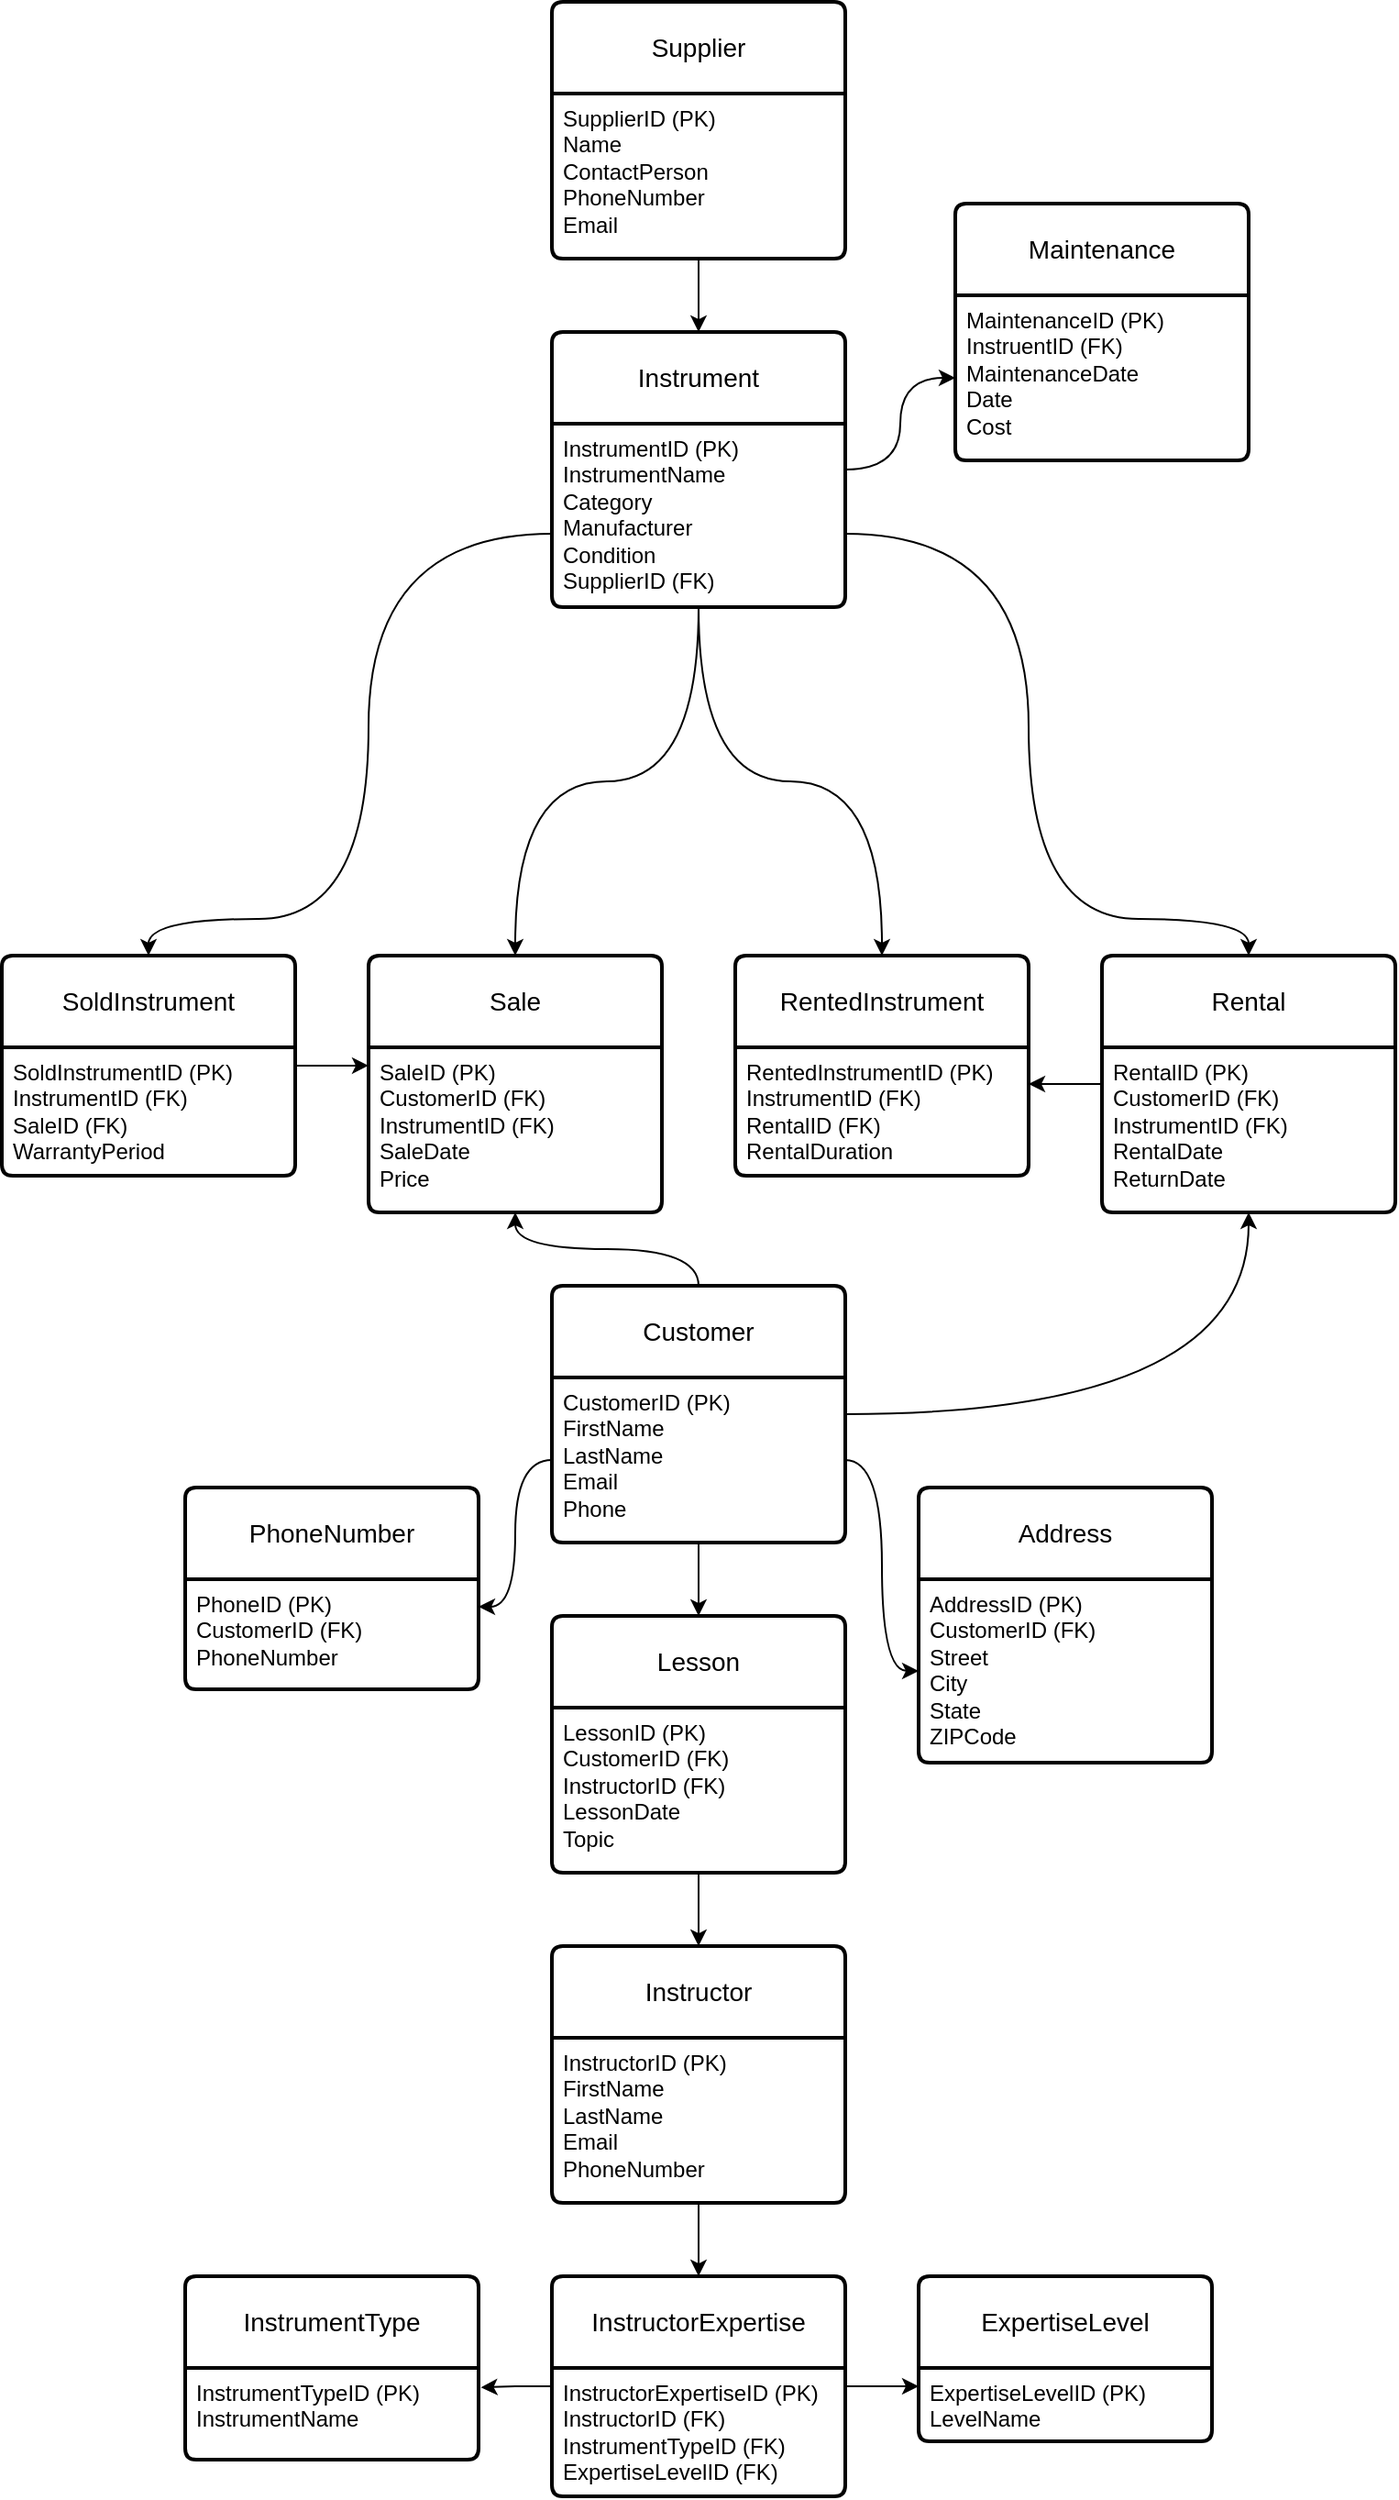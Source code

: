 <mxfile version="24.9.1">
  <diagram name="Page-1" id="jAGNZNtlkIqWQMn0oknO">
    <mxGraphModel dx="2607" dy="2591" grid="1" gridSize="10" guides="1" tooltips="1" connect="1" arrows="1" fold="1" page="1" pageScale="1" pageWidth="827" pageHeight="1169" math="0" shadow="0">
      <root>
        <mxCell id="0" />
        <mxCell id="1" parent="0" />
        <mxCell id="f9EBJJtAMiZ83KFYTIMu-1" value="Supplier" style="swimlane;childLayout=stackLayout;horizontal=1;startSize=50;horizontalStack=0;rounded=1;fontSize=14;fontStyle=0;strokeWidth=2;resizeParent=0;resizeLast=1;shadow=0;dashed=0;align=center;arcSize=4;whiteSpace=wrap;html=1;" vertex="1" parent="1">
          <mxGeometry x="420" y="-150" width="160" height="140" as="geometry" />
        </mxCell>
        <mxCell id="f9EBJJtAMiZ83KFYTIMu-2" value="SupplierID (PK)&lt;br&gt;&lt;div&gt;Name&lt;/div&gt;&lt;div&gt;ContactPerson&lt;/div&gt;&lt;div&gt;PhoneNumber&lt;/div&gt;&lt;div&gt;Email&lt;br&gt;&lt;/div&gt;" style="align=left;strokeColor=none;fillColor=none;spacingLeft=4;fontSize=12;verticalAlign=top;resizable=0;rotatable=0;part=1;html=1;" vertex="1" parent="f9EBJJtAMiZ83KFYTIMu-1">
          <mxGeometry y="50" width="160" height="90" as="geometry" />
        </mxCell>
        <mxCell id="f9EBJJtAMiZ83KFYTIMu-65" style="edgeStyle=orthogonalEdgeStyle;rounded=0;orthogonalLoop=1;jettySize=auto;html=1;entryX=0.5;entryY=0;entryDx=0;entryDy=0;curved=1;" edge="1" parent="1" source="f9EBJJtAMiZ83KFYTIMu-3" target="f9EBJJtAMiZ83KFYTIMu-14">
          <mxGeometry relative="1" as="geometry">
            <Array as="points">
              <mxPoint x="320" y="140" />
              <mxPoint x="320" y="350" />
              <mxPoint x="200" y="350" />
            </Array>
          </mxGeometry>
        </mxCell>
        <mxCell id="f9EBJJtAMiZ83KFYTIMu-67" style="edgeStyle=orthogonalEdgeStyle;rounded=0;orthogonalLoop=1;jettySize=auto;html=1;entryX=0.5;entryY=0;entryDx=0;entryDy=0;curved=1;" edge="1" parent="1" source="f9EBJJtAMiZ83KFYTIMu-3" target="f9EBJJtAMiZ83KFYTIMu-18">
          <mxGeometry relative="1" as="geometry">
            <Array as="points">
              <mxPoint x="680" y="140" />
              <mxPoint x="680" y="350" />
              <mxPoint x="800" y="350" />
            </Array>
          </mxGeometry>
        </mxCell>
        <mxCell id="f9EBJJtAMiZ83KFYTIMu-70" style="edgeStyle=orthogonalEdgeStyle;rounded=0;orthogonalLoop=1;jettySize=auto;html=1;entryX=0;entryY=0.5;entryDx=0;entryDy=0;curved=1;" edge="1" parent="1" source="f9EBJJtAMiZ83KFYTIMu-3" target="f9EBJJtAMiZ83KFYTIMu-6">
          <mxGeometry relative="1" as="geometry" />
        </mxCell>
        <mxCell id="f9EBJJtAMiZ83KFYTIMu-3" value="Instrument" style="swimlane;childLayout=stackLayout;horizontal=1;startSize=50;horizontalStack=0;rounded=1;fontSize=14;fontStyle=0;strokeWidth=2;resizeParent=0;resizeLast=1;shadow=0;dashed=0;align=center;arcSize=4;whiteSpace=wrap;html=1;" vertex="1" parent="1">
          <mxGeometry x="420" y="30" width="160" height="150" as="geometry" />
        </mxCell>
        <mxCell id="f9EBJJtAMiZ83KFYTIMu-4" value="&lt;div&gt;InstrumentID (PK)&lt;/div&gt;&lt;div&gt;InstrumentName&lt;/div&gt;&lt;div&gt;Category&lt;/div&gt;&lt;div&gt;Manufacturer&lt;/div&gt;&lt;div&gt;Condition&lt;/div&gt;&lt;div&gt;SupplierID (FK)&lt;br&gt;&lt;/div&gt;" style="align=left;strokeColor=none;fillColor=none;spacingLeft=4;fontSize=12;verticalAlign=top;resizable=0;rotatable=0;part=1;html=1;" vertex="1" parent="f9EBJJtAMiZ83KFYTIMu-3">
          <mxGeometry y="50" width="160" height="100" as="geometry" />
        </mxCell>
        <mxCell id="f9EBJJtAMiZ83KFYTIMu-5" value="Maintenance" style="swimlane;childLayout=stackLayout;horizontal=1;startSize=50;horizontalStack=0;rounded=1;fontSize=14;fontStyle=0;strokeWidth=2;resizeParent=0;resizeLast=1;shadow=0;dashed=0;align=center;arcSize=4;whiteSpace=wrap;html=1;" vertex="1" parent="1">
          <mxGeometry x="640" y="-40" width="160" height="140" as="geometry" />
        </mxCell>
        <mxCell id="f9EBJJtAMiZ83KFYTIMu-6" value="&lt;div&gt;MaintenanceID (PK)&lt;/div&gt;&lt;div&gt;InstruentID (FK)&lt;/div&gt;&lt;div&gt;MaintenanceDate&lt;/div&gt;&lt;div&gt;Date&lt;/div&gt;&lt;div&gt;Cost&lt;br&gt;&lt;/div&gt;" style="align=left;strokeColor=none;fillColor=none;spacingLeft=4;fontSize=12;verticalAlign=top;resizable=0;rotatable=0;part=1;html=1;" vertex="1" parent="f9EBJJtAMiZ83KFYTIMu-5">
          <mxGeometry y="50" width="160" height="90" as="geometry" />
        </mxCell>
        <mxCell id="f9EBJJtAMiZ83KFYTIMu-12" value="RentedInstrument" style="swimlane;childLayout=stackLayout;horizontal=1;startSize=50;horizontalStack=0;rounded=1;fontSize=14;fontStyle=0;strokeWidth=2;resizeParent=0;resizeLast=1;shadow=0;dashed=0;align=center;arcSize=4;whiteSpace=wrap;html=1;" vertex="1" parent="1">
          <mxGeometry x="520" y="370" width="160" height="120" as="geometry" />
        </mxCell>
        <mxCell id="f9EBJJtAMiZ83KFYTIMu-13" value="&lt;div&gt;RentedInstrumentID (PK)&lt;/div&gt;&lt;div&gt;InstrumentID (FK)&lt;/div&gt;&lt;div&gt;RentalID (FK)&lt;/div&gt;&lt;div&gt;RentalDuration&lt;br&gt;&lt;/div&gt;" style="align=left;strokeColor=none;fillColor=none;spacingLeft=4;fontSize=12;verticalAlign=top;resizable=0;rotatable=0;part=1;html=1;" vertex="1" parent="f9EBJJtAMiZ83KFYTIMu-12">
          <mxGeometry y="50" width="160" height="70" as="geometry" />
        </mxCell>
        <mxCell id="f9EBJJtAMiZ83KFYTIMu-14" value="SoldInstrument" style="swimlane;childLayout=stackLayout;horizontal=1;startSize=50;horizontalStack=0;rounded=1;fontSize=14;fontStyle=0;strokeWidth=2;resizeParent=0;resizeLast=1;shadow=0;dashed=0;align=center;arcSize=4;whiteSpace=wrap;html=1;" vertex="1" parent="1">
          <mxGeometry x="120" y="370" width="160" height="120" as="geometry" />
        </mxCell>
        <mxCell id="f9EBJJtAMiZ83KFYTIMu-15" value="&lt;div&gt;SoldInstrumentID (PK)&lt;/div&gt;&lt;div&gt;InstrumentID (FK)&lt;/div&gt;&lt;div&gt;SaleID (FK)&lt;/div&gt;&lt;div&gt;WarrantyPeriod&lt;br&gt;&lt;/div&gt;" style="align=left;strokeColor=none;fillColor=none;spacingLeft=4;fontSize=12;verticalAlign=top;resizable=0;rotatable=0;part=1;html=1;" vertex="1" parent="f9EBJJtAMiZ83KFYTIMu-14">
          <mxGeometry y="50" width="160" height="70" as="geometry" />
        </mxCell>
        <mxCell id="f9EBJJtAMiZ83KFYTIMu-16" value="Sale" style="swimlane;childLayout=stackLayout;horizontal=1;startSize=50;horizontalStack=0;rounded=1;fontSize=14;fontStyle=0;strokeWidth=2;resizeParent=0;resizeLast=1;shadow=0;dashed=0;align=center;arcSize=4;whiteSpace=wrap;html=1;" vertex="1" parent="1">
          <mxGeometry x="320" y="370" width="160" height="140" as="geometry" />
        </mxCell>
        <mxCell id="f9EBJJtAMiZ83KFYTIMu-17" value="&lt;div&gt;SaleID (PK)&lt;/div&gt;&lt;div&gt;CustomerID (FK)&lt;/div&gt;&lt;div&gt;InstrumentID (FK)&lt;/div&gt;&lt;div&gt;SaleDate&lt;/div&gt;&lt;div&gt;Price&lt;br&gt;&lt;/div&gt;" style="align=left;strokeColor=none;fillColor=none;spacingLeft=4;fontSize=12;verticalAlign=top;resizable=0;rotatable=0;part=1;html=1;" vertex="1" parent="f9EBJJtAMiZ83KFYTIMu-16">
          <mxGeometry y="50" width="160" height="90" as="geometry" />
        </mxCell>
        <mxCell id="f9EBJJtAMiZ83KFYTIMu-54" style="edgeStyle=orthogonalEdgeStyle;rounded=0;orthogonalLoop=1;jettySize=auto;html=1;" edge="1" parent="1" source="f9EBJJtAMiZ83KFYTIMu-18">
          <mxGeometry relative="1" as="geometry">
            <mxPoint x="680" y="440" as="targetPoint" />
          </mxGeometry>
        </mxCell>
        <mxCell id="f9EBJJtAMiZ83KFYTIMu-18" value="Rental" style="swimlane;childLayout=stackLayout;horizontal=1;startSize=50;horizontalStack=0;rounded=1;fontSize=14;fontStyle=0;strokeWidth=2;resizeParent=0;resizeLast=1;shadow=0;dashed=0;align=center;arcSize=4;whiteSpace=wrap;html=1;" vertex="1" parent="1">
          <mxGeometry x="720" y="370" width="160" height="140" as="geometry" />
        </mxCell>
        <mxCell id="f9EBJJtAMiZ83KFYTIMu-19" value="&lt;div&gt;RentalID (PK)&lt;/div&gt;&lt;div&gt;CustomerID (FK)&lt;/div&gt;&lt;div&gt;InstrumentID (FK)&lt;/div&gt;&lt;div&gt;RentalDate&lt;/div&gt;&lt;div&gt;ReturnDate&lt;br&gt;&lt;/div&gt;" style="align=left;strokeColor=none;fillColor=none;spacingLeft=4;fontSize=12;verticalAlign=top;resizable=0;rotatable=0;part=1;html=1;" vertex="1" parent="f9EBJJtAMiZ83KFYTIMu-18">
          <mxGeometry y="50" width="160" height="90" as="geometry" />
        </mxCell>
        <mxCell id="f9EBJJtAMiZ83KFYTIMu-22" value="Lesson" style="swimlane;childLayout=stackLayout;horizontal=1;startSize=50;horizontalStack=0;rounded=1;fontSize=14;fontStyle=0;strokeWidth=2;resizeParent=0;resizeLast=1;shadow=0;dashed=0;align=center;arcSize=4;whiteSpace=wrap;html=1;" vertex="1" parent="1">
          <mxGeometry x="420" y="730" width="160" height="140" as="geometry" />
        </mxCell>
        <mxCell id="f9EBJJtAMiZ83KFYTIMu-23" value="&lt;div&gt;LessonID (PK)&lt;/div&gt;&lt;div&gt;CustomerID (FK)&lt;/div&gt;&lt;div&gt;InstructorID (FK)&lt;/div&gt;&lt;div&gt;LessonDate&lt;/div&gt;&lt;div&gt;Topic&lt;br&gt;&lt;/div&gt;" style="align=left;strokeColor=none;fillColor=none;spacingLeft=4;fontSize=12;verticalAlign=top;resizable=0;rotatable=0;part=1;html=1;" vertex="1" parent="f9EBJJtAMiZ83KFYTIMu-22">
          <mxGeometry y="50" width="160" height="90" as="geometry" />
        </mxCell>
        <mxCell id="f9EBJJtAMiZ83KFYTIMu-40" style="edgeStyle=orthogonalEdgeStyle;rounded=0;orthogonalLoop=1;jettySize=auto;html=1;entryX=0.5;entryY=0;entryDx=0;entryDy=0;" edge="1" parent="1" source="f9EBJJtAMiZ83KFYTIMu-24" target="f9EBJJtAMiZ83KFYTIMu-33">
          <mxGeometry relative="1" as="geometry" />
        </mxCell>
        <mxCell id="f9EBJJtAMiZ83KFYTIMu-24" value="Instructor" style="swimlane;childLayout=stackLayout;horizontal=1;startSize=50;horizontalStack=0;rounded=1;fontSize=14;fontStyle=0;strokeWidth=2;resizeParent=0;resizeLast=1;shadow=0;dashed=0;align=center;arcSize=4;whiteSpace=wrap;html=1;" vertex="1" parent="1">
          <mxGeometry x="420" y="910" width="160" height="140" as="geometry" />
        </mxCell>
        <mxCell id="f9EBJJtAMiZ83KFYTIMu-25" value="&lt;div&gt;InstructorID (PK)&lt;/div&gt;&lt;div&gt;FirstName&lt;/div&gt;&lt;div&gt;LastName&lt;/div&gt;&lt;div&gt;Email&lt;/div&gt;&lt;div&gt;PhoneNumber&lt;br&gt;&lt;/div&gt;" style="align=left;strokeColor=none;fillColor=none;spacingLeft=4;fontSize=12;verticalAlign=top;resizable=0;rotatable=0;part=1;html=1;" vertex="1" parent="f9EBJJtAMiZ83KFYTIMu-24">
          <mxGeometry y="50" width="160" height="90" as="geometry" />
        </mxCell>
        <mxCell id="f9EBJJtAMiZ83KFYTIMu-45" style="edgeStyle=orthogonalEdgeStyle;rounded=0;orthogonalLoop=1;jettySize=auto;html=1;entryX=0.5;entryY=0;entryDx=0;entryDy=0;" edge="1" parent="1" source="f9EBJJtAMiZ83KFYTIMu-26" target="f9EBJJtAMiZ83KFYTIMu-22">
          <mxGeometry relative="1" as="geometry" />
        </mxCell>
        <mxCell id="f9EBJJtAMiZ83KFYTIMu-49" style="edgeStyle=orthogonalEdgeStyle;rounded=0;orthogonalLoop=1;jettySize=auto;html=1;entryX=0.5;entryY=1;entryDx=0;entryDy=0;curved=1;" edge="1" parent="1" source="f9EBJJtAMiZ83KFYTIMu-26" target="f9EBJJtAMiZ83KFYTIMu-17">
          <mxGeometry relative="1" as="geometry" />
        </mxCell>
        <mxCell id="f9EBJJtAMiZ83KFYTIMu-51" style="edgeStyle=orthogonalEdgeStyle;rounded=0;orthogonalLoop=1;jettySize=auto;html=1;entryX=0.5;entryY=1;entryDx=0;entryDy=0;curved=1;" edge="1" parent="1" source="f9EBJJtAMiZ83KFYTIMu-26" target="f9EBJJtAMiZ83KFYTIMu-19">
          <mxGeometry relative="1" as="geometry" />
        </mxCell>
        <mxCell id="f9EBJJtAMiZ83KFYTIMu-26" value="Customer" style="swimlane;childLayout=stackLayout;horizontal=1;startSize=50;horizontalStack=0;rounded=1;fontSize=14;fontStyle=0;strokeWidth=2;resizeParent=0;resizeLast=1;shadow=0;dashed=0;align=center;arcSize=4;whiteSpace=wrap;html=1;" vertex="1" parent="1">
          <mxGeometry x="420" y="550" width="160" height="140" as="geometry" />
        </mxCell>
        <mxCell id="f9EBJJtAMiZ83KFYTIMu-27" value="&lt;div&gt;CustomerID (PK)&lt;/div&gt;&lt;div&gt;FirstName&lt;/div&gt;&lt;div&gt;LastName&lt;/div&gt;&lt;div&gt;Email&lt;/div&gt;&lt;div&gt;Phone&lt;br&gt;&lt;/div&gt;" style="align=left;strokeColor=none;fillColor=none;spacingLeft=4;fontSize=12;verticalAlign=top;resizable=0;rotatable=0;part=1;html=1;" vertex="1" parent="f9EBJJtAMiZ83KFYTIMu-26">
          <mxGeometry y="50" width="160" height="90" as="geometry" />
        </mxCell>
        <mxCell id="f9EBJJtAMiZ83KFYTIMu-29" value="PhoneNumber" style="swimlane;childLayout=stackLayout;horizontal=1;startSize=50;horizontalStack=0;rounded=1;fontSize=14;fontStyle=0;strokeWidth=2;resizeParent=0;resizeLast=1;shadow=0;dashed=0;align=center;arcSize=4;whiteSpace=wrap;html=1;" vertex="1" parent="1">
          <mxGeometry x="220" y="660" width="160" height="110" as="geometry" />
        </mxCell>
        <mxCell id="f9EBJJtAMiZ83KFYTIMu-30" value="&lt;div&gt;PhoneID (PK)&lt;/div&gt;&lt;div&gt;CustomerID (FK)&lt;/div&gt;&lt;div&gt;PhoneNumber&lt;br&gt;&lt;/div&gt;" style="align=left;strokeColor=none;fillColor=none;spacingLeft=4;fontSize=12;verticalAlign=top;resizable=0;rotatable=0;part=1;html=1;" vertex="1" parent="f9EBJJtAMiZ83KFYTIMu-29">
          <mxGeometry y="50" width="160" height="60" as="geometry" />
        </mxCell>
        <mxCell id="f9EBJJtAMiZ83KFYTIMu-31" value="Address" style="swimlane;childLayout=stackLayout;horizontal=1;startSize=50;horizontalStack=0;rounded=1;fontSize=14;fontStyle=0;strokeWidth=2;resizeParent=0;resizeLast=1;shadow=0;dashed=0;align=center;arcSize=4;whiteSpace=wrap;html=1;" vertex="1" parent="1">
          <mxGeometry x="620" y="660" width="160" height="150" as="geometry" />
        </mxCell>
        <mxCell id="f9EBJJtAMiZ83KFYTIMu-32" value="&lt;div&gt;AddressID (PK)&lt;/div&gt;&lt;div&gt;CustomerID (FK)&lt;/div&gt;&lt;div&gt;Street&lt;/div&gt;&lt;div&gt;City&lt;/div&gt;&lt;div&gt;State&lt;/div&gt;&lt;div&gt;ZIPCode&lt;br&gt;&lt;/div&gt;" style="align=left;strokeColor=none;fillColor=none;spacingLeft=4;fontSize=12;verticalAlign=top;resizable=0;rotatable=0;part=1;html=1;" vertex="1" parent="f9EBJJtAMiZ83KFYTIMu-31">
          <mxGeometry y="50" width="160" height="100" as="geometry" />
        </mxCell>
        <mxCell id="f9EBJJtAMiZ83KFYTIMu-41" style="edgeStyle=orthogonalEdgeStyle;rounded=0;orthogonalLoop=1;jettySize=auto;html=1;entryX=0;entryY=0.25;entryDx=0;entryDy=0;" edge="1" parent="1" source="f9EBJJtAMiZ83KFYTIMu-33" target="f9EBJJtAMiZ83KFYTIMu-36">
          <mxGeometry relative="1" as="geometry" />
        </mxCell>
        <mxCell id="f9EBJJtAMiZ83KFYTIMu-33" value="InstructorExpertise" style="swimlane;childLayout=stackLayout;horizontal=1;startSize=50;horizontalStack=0;rounded=1;fontSize=14;fontStyle=0;strokeWidth=2;resizeParent=0;resizeLast=1;shadow=0;dashed=0;align=center;arcSize=4;whiteSpace=wrap;html=1;" vertex="1" parent="1">
          <mxGeometry x="420" y="1090" width="160" height="120" as="geometry" />
        </mxCell>
        <mxCell id="f9EBJJtAMiZ83KFYTIMu-34" value="&lt;div&gt;InstructorExpertiseID (PK)&lt;/div&gt;&lt;div&gt;InstructorID (FK)&lt;br&gt;&lt;/div&gt;&lt;div&gt;InstrumentTypeID (FK)&lt;/div&gt;&lt;div&gt;ExpertiseLevelID (FK)&lt;br&gt;&lt;/div&gt;" style="align=left;strokeColor=none;fillColor=none;spacingLeft=4;fontSize=12;verticalAlign=top;resizable=0;rotatable=0;part=1;html=1;" vertex="1" parent="f9EBJJtAMiZ83KFYTIMu-33">
          <mxGeometry y="50" width="160" height="70" as="geometry" />
        </mxCell>
        <mxCell id="f9EBJJtAMiZ83KFYTIMu-35" value="ExpertiseLevel" style="swimlane;childLayout=stackLayout;horizontal=1;startSize=50;horizontalStack=0;rounded=1;fontSize=14;fontStyle=0;strokeWidth=2;resizeParent=0;resizeLast=1;shadow=0;dashed=0;align=center;arcSize=4;whiteSpace=wrap;html=1;" vertex="1" parent="1">
          <mxGeometry x="620" y="1090" width="160" height="90" as="geometry" />
        </mxCell>
        <mxCell id="f9EBJJtAMiZ83KFYTIMu-36" value="&lt;div&gt;ExpertiseLevelID (PK)&lt;/div&gt;&lt;div&gt;LevelName&lt;br&gt;&lt;/div&gt;" style="align=left;strokeColor=none;fillColor=none;spacingLeft=4;fontSize=12;verticalAlign=top;resizable=0;rotatable=0;part=1;html=1;" vertex="1" parent="f9EBJJtAMiZ83KFYTIMu-35">
          <mxGeometry y="50" width="160" height="40" as="geometry" />
        </mxCell>
        <mxCell id="f9EBJJtAMiZ83KFYTIMu-37" value="InstrumentType" style="swimlane;childLayout=stackLayout;horizontal=1;startSize=50;horizontalStack=0;rounded=1;fontSize=14;fontStyle=0;strokeWidth=2;resizeParent=0;resizeLast=1;shadow=0;dashed=0;align=center;arcSize=4;whiteSpace=wrap;html=1;" vertex="1" parent="1">
          <mxGeometry x="220" y="1090" width="160" height="100" as="geometry" />
        </mxCell>
        <mxCell id="f9EBJJtAMiZ83KFYTIMu-38" value="&lt;div&gt;InstrumentTypeID (PK)&lt;/div&gt;&lt;div&gt;InstrumentName&lt;br&gt;&lt;/div&gt;" style="align=left;strokeColor=none;fillColor=none;spacingLeft=4;fontSize=12;verticalAlign=top;resizable=0;rotatable=0;part=1;html=1;" vertex="1" parent="f9EBJJtAMiZ83KFYTIMu-37">
          <mxGeometry y="50" width="160" height="50" as="geometry" />
        </mxCell>
        <mxCell id="f9EBJJtAMiZ83KFYTIMu-43" style="edgeStyle=orthogonalEdgeStyle;rounded=0;orthogonalLoop=1;jettySize=auto;html=1;entryX=1.008;entryY=0.213;entryDx=0;entryDy=0;entryPerimeter=0;" edge="1" parent="1" source="f9EBJJtAMiZ83KFYTIMu-33" target="f9EBJJtAMiZ83KFYTIMu-38">
          <mxGeometry relative="1" as="geometry" />
        </mxCell>
        <mxCell id="f9EBJJtAMiZ83KFYTIMu-44" style="edgeStyle=orthogonalEdgeStyle;rounded=0;orthogonalLoop=1;jettySize=auto;html=1;entryX=0.5;entryY=0;entryDx=0;entryDy=0;" edge="1" parent="1" source="f9EBJJtAMiZ83KFYTIMu-23" target="f9EBJJtAMiZ83KFYTIMu-24">
          <mxGeometry relative="1" as="geometry" />
        </mxCell>
        <mxCell id="f9EBJJtAMiZ83KFYTIMu-52" style="edgeStyle=orthogonalEdgeStyle;rounded=0;orthogonalLoop=1;jettySize=auto;html=1;entryX=0;entryY=0.5;entryDx=0;entryDy=0;curved=1;" edge="1" parent="1" source="f9EBJJtAMiZ83KFYTIMu-27" target="f9EBJJtAMiZ83KFYTIMu-32">
          <mxGeometry relative="1" as="geometry" />
        </mxCell>
        <mxCell id="f9EBJJtAMiZ83KFYTIMu-53" style="edgeStyle=orthogonalEdgeStyle;rounded=0;orthogonalLoop=1;jettySize=auto;html=1;entryX=1;entryY=0.25;entryDx=0;entryDy=0;curved=1;" edge="1" parent="1" source="f9EBJJtAMiZ83KFYTIMu-27" target="f9EBJJtAMiZ83KFYTIMu-30">
          <mxGeometry relative="1" as="geometry" />
        </mxCell>
        <mxCell id="f9EBJJtAMiZ83KFYTIMu-55" style="edgeStyle=orthogonalEdgeStyle;rounded=0;orthogonalLoop=1;jettySize=auto;html=1;entryX=0;entryY=0.111;entryDx=0;entryDy=0;entryPerimeter=0;" edge="1" parent="1" source="f9EBJJtAMiZ83KFYTIMu-14" target="f9EBJJtAMiZ83KFYTIMu-17">
          <mxGeometry relative="1" as="geometry" />
        </mxCell>
        <mxCell id="f9EBJJtAMiZ83KFYTIMu-68" style="edgeStyle=orthogonalEdgeStyle;rounded=0;orthogonalLoop=1;jettySize=auto;html=1;entryX=0.5;entryY=0;entryDx=0;entryDy=0;curved=1;" edge="1" parent="1" source="f9EBJJtAMiZ83KFYTIMu-4" target="f9EBJJtAMiZ83KFYTIMu-12">
          <mxGeometry relative="1" as="geometry" />
        </mxCell>
        <mxCell id="f9EBJJtAMiZ83KFYTIMu-69" style="edgeStyle=orthogonalEdgeStyle;rounded=0;orthogonalLoop=1;jettySize=auto;html=1;entryX=0.5;entryY=0;entryDx=0;entryDy=0;curved=1;" edge="1" parent="1" source="f9EBJJtAMiZ83KFYTIMu-4" target="f9EBJJtAMiZ83KFYTIMu-16">
          <mxGeometry relative="1" as="geometry" />
        </mxCell>
        <mxCell id="f9EBJJtAMiZ83KFYTIMu-71" style="edgeStyle=orthogonalEdgeStyle;rounded=0;orthogonalLoop=1;jettySize=auto;html=1;entryX=0.5;entryY=0;entryDx=0;entryDy=0;" edge="1" parent="1" source="f9EBJJtAMiZ83KFYTIMu-2" target="f9EBJJtAMiZ83KFYTIMu-3">
          <mxGeometry relative="1" as="geometry" />
        </mxCell>
      </root>
    </mxGraphModel>
  </diagram>
</mxfile>
